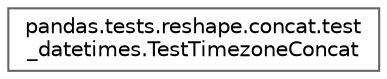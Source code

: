 digraph "Graphical Class Hierarchy"
{
 // LATEX_PDF_SIZE
  bgcolor="transparent";
  edge [fontname=Helvetica,fontsize=10,labelfontname=Helvetica,labelfontsize=10];
  node [fontname=Helvetica,fontsize=10,shape=box,height=0.2,width=0.4];
  rankdir="LR";
  Node0 [id="Node000000",label="pandas.tests.reshape.concat.test\l_datetimes.TestTimezoneConcat",height=0.2,width=0.4,color="grey40", fillcolor="white", style="filled",URL="$dc/df8/classpandas_1_1tests_1_1reshape_1_1concat_1_1test__datetimes_1_1TestTimezoneConcat.html",tooltip=" "];
}
